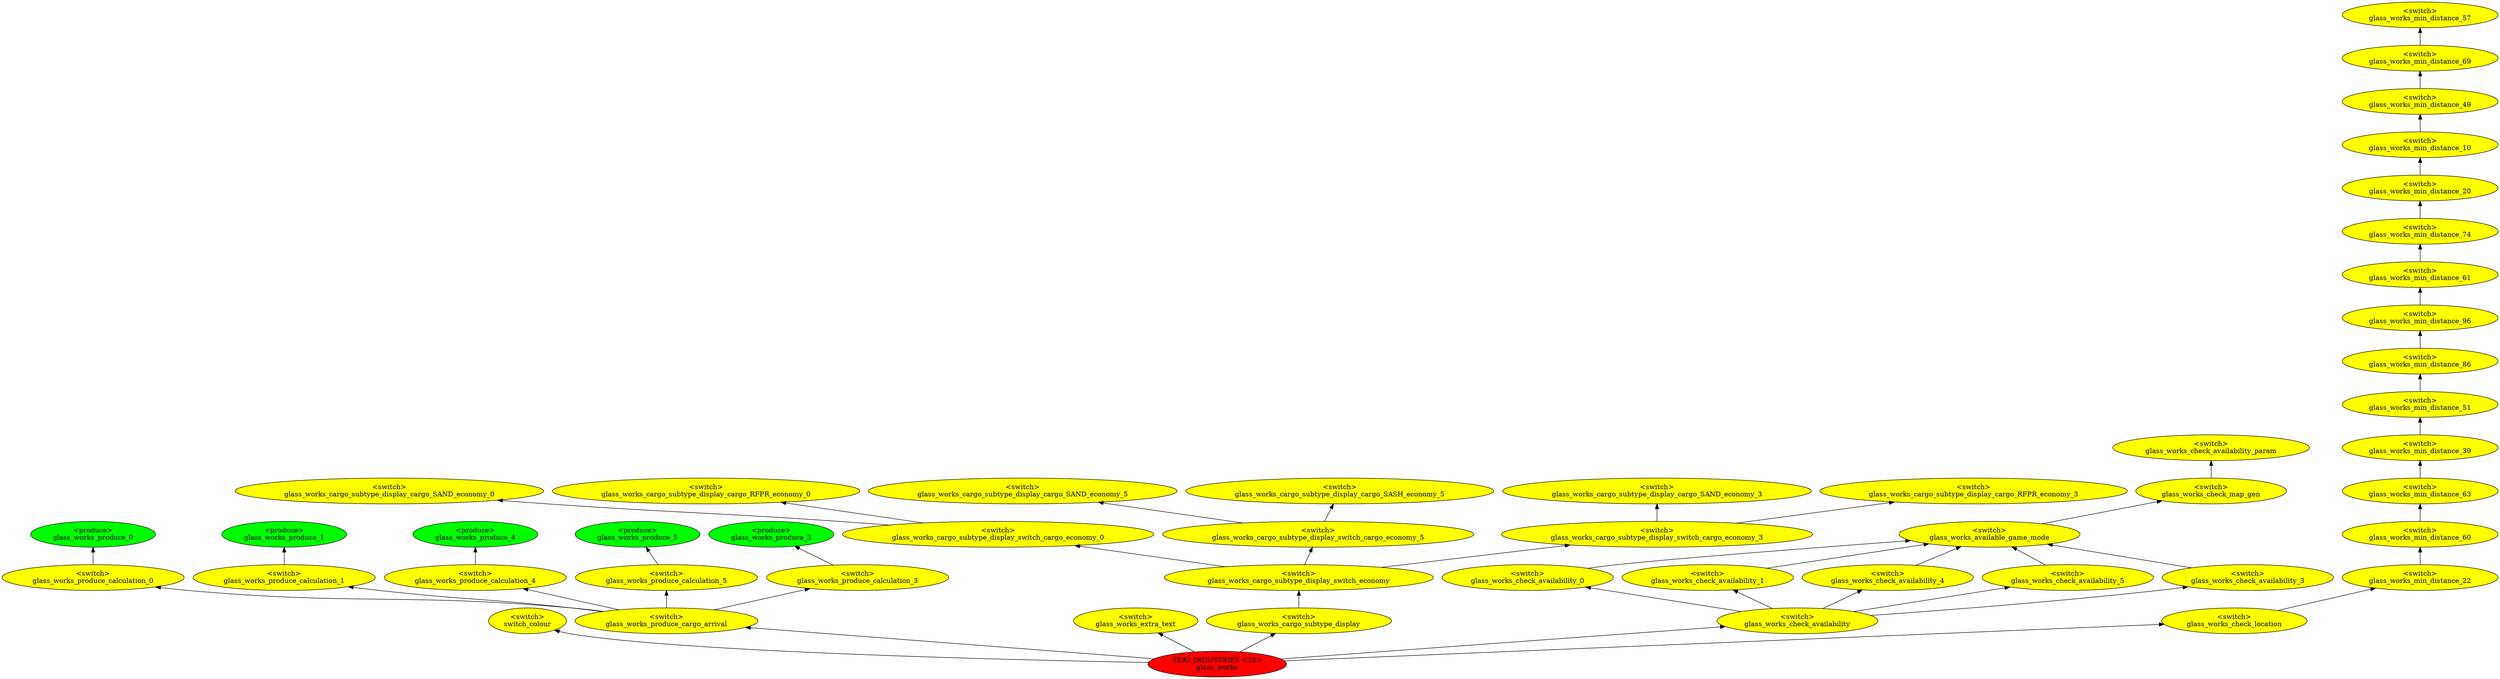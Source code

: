 digraph {
rankdir="BT"
switch_colour [fillcolor=yellow style="filled" label="<switch>\nswitch_colour"]
glass_works_produce_0 [fillcolor=green style="filled" label="<produce>\nglass_works_produce_0"]
glass_works_produce_calculation_0 [fillcolor=yellow style="filled" label="<switch>\nglass_works_produce_calculation_0"]
glass_works_produce_1 [fillcolor=green style="filled" label="<produce>\nglass_works_produce_1"]
glass_works_produce_calculation_1 [fillcolor=yellow style="filled" label="<switch>\nglass_works_produce_calculation_1"]
glass_works_produce_4 [fillcolor=green style="filled" label="<produce>\nglass_works_produce_4"]
glass_works_produce_calculation_4 [fillcolor=yellow style="filled" label="<switch>\nglass_works_produce_calculation_4"]
glass_works_produce_5 [fillcolor=green style="filled" label="<produce>\nglass_works_produce_5"]
glass_works_produce_calculation_5 [fillcolor=yellow style="filled" label="<switch>\nglass_works_produce_calculation_5"]
glass_works_produce_3 [fillcolor=green style="filled" label="<produce>\nglass_works_produce_3"]
glass_works_produce_calculation_3 [fillcolor=yellow style="filled" label="<switch>\nglass_works_produce_calculation_3"]
glass_works_produce_cargo_arrival [fillcolor=yellow style="filled" label="<switch>\nglass_works_produce_cargo_arrival"]
glass_works_extra_text [fillcolor=yellow style="filled" label="<switch>\nglass_works_extra_text"]
glass_works_cargo_subtype_display_cargo_SAND_economy_0 [fillcolor=yellow style="filled" label="<switch>\nglass_works_cargo_subtype_display_cargo_SAND_economy_0"]
glass_works_cargo_subtype_display_cargo_RFPR_economy_0 [fillcolor=yellow style="filled" label="<switch>\nglass_works_cargo_subtype_display_cargo_RFPR_economy_0"]
glass_works_cargo_subtype_display_switch_cargo_economy_0 [fillcolor=yellow style="filled" label="<switch>\nglass_works_cargo_subtype_display_switch_cargo_economy_0"]
glass_works_cargo_subtype_display_cargo_SAND_economy_5 [fillcolor=yellow style="filled" label="<switch>\nglass_works_cargo_subtype_display_cargo_SAND_economy_5"]
glass_works_cargo_subtype_display_cargo_SASH_economy_5 [fillcolor=yellow style="filled" label="<switch>\nglass_works_cargo_subtype_display_cargo_SASH_economy_5"]
glass_works_cargo_subtype_display_switch_cargo_economy_5 [fillcolor=yellow style="filled" label="<switch>\nglass_works_cargo_subtype_display_switch_cargo_economy_5"]
glass_works_cargo_subtype_display_cargo_SAND_economy_3 [fillcolor=yellow style="filled" label="<switch>\nglass_works_cargo_subtype_display_cargo_SAND_economy_3"]
glass_works_cargo_subtype_display_cargo_RFPR_economy_3 [fillcolor=yellow style="filled" label="<switch>\nglass_works_cargo_subtype_display_cargo_RFPR_economy_3"]
glass_works_cargo_subtype_display_switch_cargo_economy_3 [fillcolor=yellow style="filled" label="<switch>\nglass_works_cargo_subtype_display_switch_cargo_economy_3"]
glass_works_cargo_subtype_display_switch_economy [fillcolor=yellow style="filled" label="<switch>\nglass_works_cargo_subtype_display_switch_economy"]
glass_works_cargo_subtype_display [fillcolor=yellow style="filled" label="<switch>\nglass_works_cargo_subtype_display"]
glass_works_check_availability_param [fillcolor=yellow style="filled" label="<switch>\nglass_works_check_availability_param"]
glass_works_check_map_gen [fillcolor=yellow style="filled" label="<switch>\nglass_works_check_map_gen"]
glass_works_available_game_mode [fillcolor=yellow style="filled" label="<switch>\nglass_works_available_game_mode"]
glass_works_check_availability_0 [fillcolor=yellow style="filled" label="<switch>\nglass_works_check_availability_0"]
glass_works_check_availability_1 [fillcolor=yellow style="filled" label="<switch>\nglass_works_check_availability_1"]
glass_works_check_availability_4 [fillcolor=yellow style="filled" label="<switch>\nglass_works_check_availability_4"]
glass_works_check_availability_5 [fillcolor=yellow style="filled" label="<switch>\nglass_works_check_availability_5"]
glass_works_check_availability_3 [fillcolor=yellow style="filled" label="<switch>\nglass_works_check_availability_3"]
glass_works_check_availability [fillcolor=yellow style="filled" label="<switch>\nglass_works_check_availability"]
glass_works_min_distance_57 [fillcolor=yellow style="filled" label="<switch>\nglass_works_min_distance_57"]
glass_works_min_distance_69 [fillcolor=yellow style="filled" label="<switch>\nglass_works_min_distance_69"]
glass_works_min_distance_49 [fillcolor=yellow style="filled" label="<switch>\nglass_works_min_distance_49"]
glass_works_min_distance_10 [fillcolor=yellow style="filled" label="<switch>\nglass_works_min_distance_10"]
glass_works_min_distance_20 [fillcolor=yellow style="filled" label="<switch>\nglass_works_min_distance_20"]
glass_works_min_distance_74 [fillcolor=yellow style="filled" label="<switch>\nglass_works_min_distance_74"]
glass_works_min_distance_61 [fillcolor=yellow style="filled" label="<switch>\nglass_works_min_distance_61"]
glass_works_min_distance_96 [fillcolor=yellow style="filled" label="<switch>\nglass_works_min_distance_96"]
glass_works_min_distance_86 [fillcolor=yellow style="filled" label="<switch>\nglass_works_min_distance_86"]
glass_works_min_distance_51 [fillcolor=yellow style="filled" label="<switch>\nglass_works_min_distance_51"]
glass_works_min_distance_39 [fillcolor=yellow style="filled" label="<switch>\nglass_works_min_distance_39"]
glass_works_min_distance_63 [fillcolor=yellow style="filled" label="<switch>\nglass_works_min_distance_63"]
glass_works_min_distance_60 [fillcolor=yellow style="filled" label="<switch>\nglass_works_min_distance_60"]
glass_works_min_distance_22 [fillcolor=yellow style="filled" label="<switch>\nglass_works_min_distance_22"]
glass_works_check_location [fillcolor=yellow style="filled" label="<switch>\nglass_works_check_location"]
glass_works [fillcolor=red style="filled" label="FEAT_INDUSTRIES <22>\nglass_works"]
glass_works_check_location->glass_works_min_distance_22
glass_works_produce_cargo_arrival->glass_works_produce_calculation_1
glass_works_min_distance_69->glass_works_min_distance_57
glass_works_min_distance_74->glass_works_min_distance_20
glass_works_cargo_subtype_display_switch_economy->glass_works_cargo_subtype_display_switch_cargo_economy_3
glass_works_min_distance_86->glass_works_min_distance_96
glass_works_cargo_subtype_display_switch_cargo_economy_0->glass_works_cargo_subtype_display_cargo_SAND_economy_0
glass_works_check_availability_0->glass_works_available_game_mode
glass_works_check_availability_5->glass_works_available_game_mode
glass_works_produce_cargo_arrival->glass_works_produce_calculation_0
glass_works_cargo_subtype_display_switch_cargo_economy_3->glass_works_cargo_subtype_display_cargo_SAND_economy_3
glass_works_produce_calculation_4->glass_works_produce_4
glass_works->glass_works_extra_text
glass_works_produce_calculation_3->glass_works_produce_3
glass_works_check_availability_3->glass_works_available_game_mode
glass_works_min_distance_96->glass_works_min_distance_61
glass_works_cargo_subtype_display_switch_economy->glass_works_cargo_subtype_display_switch_cargo_economy_5
glass_works_produce_calculation_1->glass_works_produce_1
glass_works_produce_cargo_arrival->glass_works_produce_calculation_5
glass_works_cargo_subtype_display_switch_cargo_economy_5->glass_works_cargo_subtype_display_cargo_SASH_economy_5
glass_works_check_availability->glass_works_check_availability_3
glass_works_min_distance_63->glass_works_min_distance_39
glass_works_min_distance_22->glass_works_min_distance_60
glass_works_produce_calculation_5->glass_works_produce_5
glass_works_min_distance_49->glass_works_min_distance_69
glass_works_cargo_subtype_display->glass_works_cargo_subtype_display_switch_economy
glass_works->glass_works_produce_cargo_arrival
glass_works_cargo_subtype_display_switch_cargo_economy_5->glass_works_cargo_subtype_display_cargo_SAND_economy_5
glass_works_check_availability->glass_works_check_availability_1
glass_works_check_availability->glass_works_check_availability_0
glass_works_min_distance_61->glass_works_min_distance_74
glass_works_cargo_subtype_display_switch_economy->glass_works_cargo_subtype_display_switch_cargo_economy_0
glass_works_check_availability->glass_works_check_availability_4
glass_works_min_distance_20->glass_works_min_distance_10
glass_works_check_map_gen->glass_works_check_availability_param
glass_works_cargo_subtype_display_switch_cargo_economy_3->glass_works_cargo_subtype_display_cargo_RFPR_economy_3
glass_works->glass_works_check_availability
glass_works_check_availability_4->glass_works_available_game_mode
glass_works->glass_works_check_location
glass_works_min_distance_51->glass_works_min_distance_86
glass_works_available_game_mode->glass_works_check_map_gen
glass_works_min_distance_39->glass_works_min_distance_51
glass_works_check_availability_1->glass_works_available_game_mode
glass_works_min_distance_60->glass_works_min_distance_63
glass_works_check_availability->glass_works_check_availability_5
glass_works_produce_calculation_0->glass_works_produce_0
glass_works_produce_cargo_arrival->glass_works_produce_calculation_3
glass_works_min_distance_10->glass_works_min_distance_49
glass_works_produce_cargo_arrival->glass_works_produce_calculation_4
glass_works->switch_colour
glass_works_cargo_subtype_display_switch_cargo_economy_0->glass_works_cargo_subtype_display_cargo_RFPR_economy_0
glass_works->glass_works_cargo_subtype_display
}
